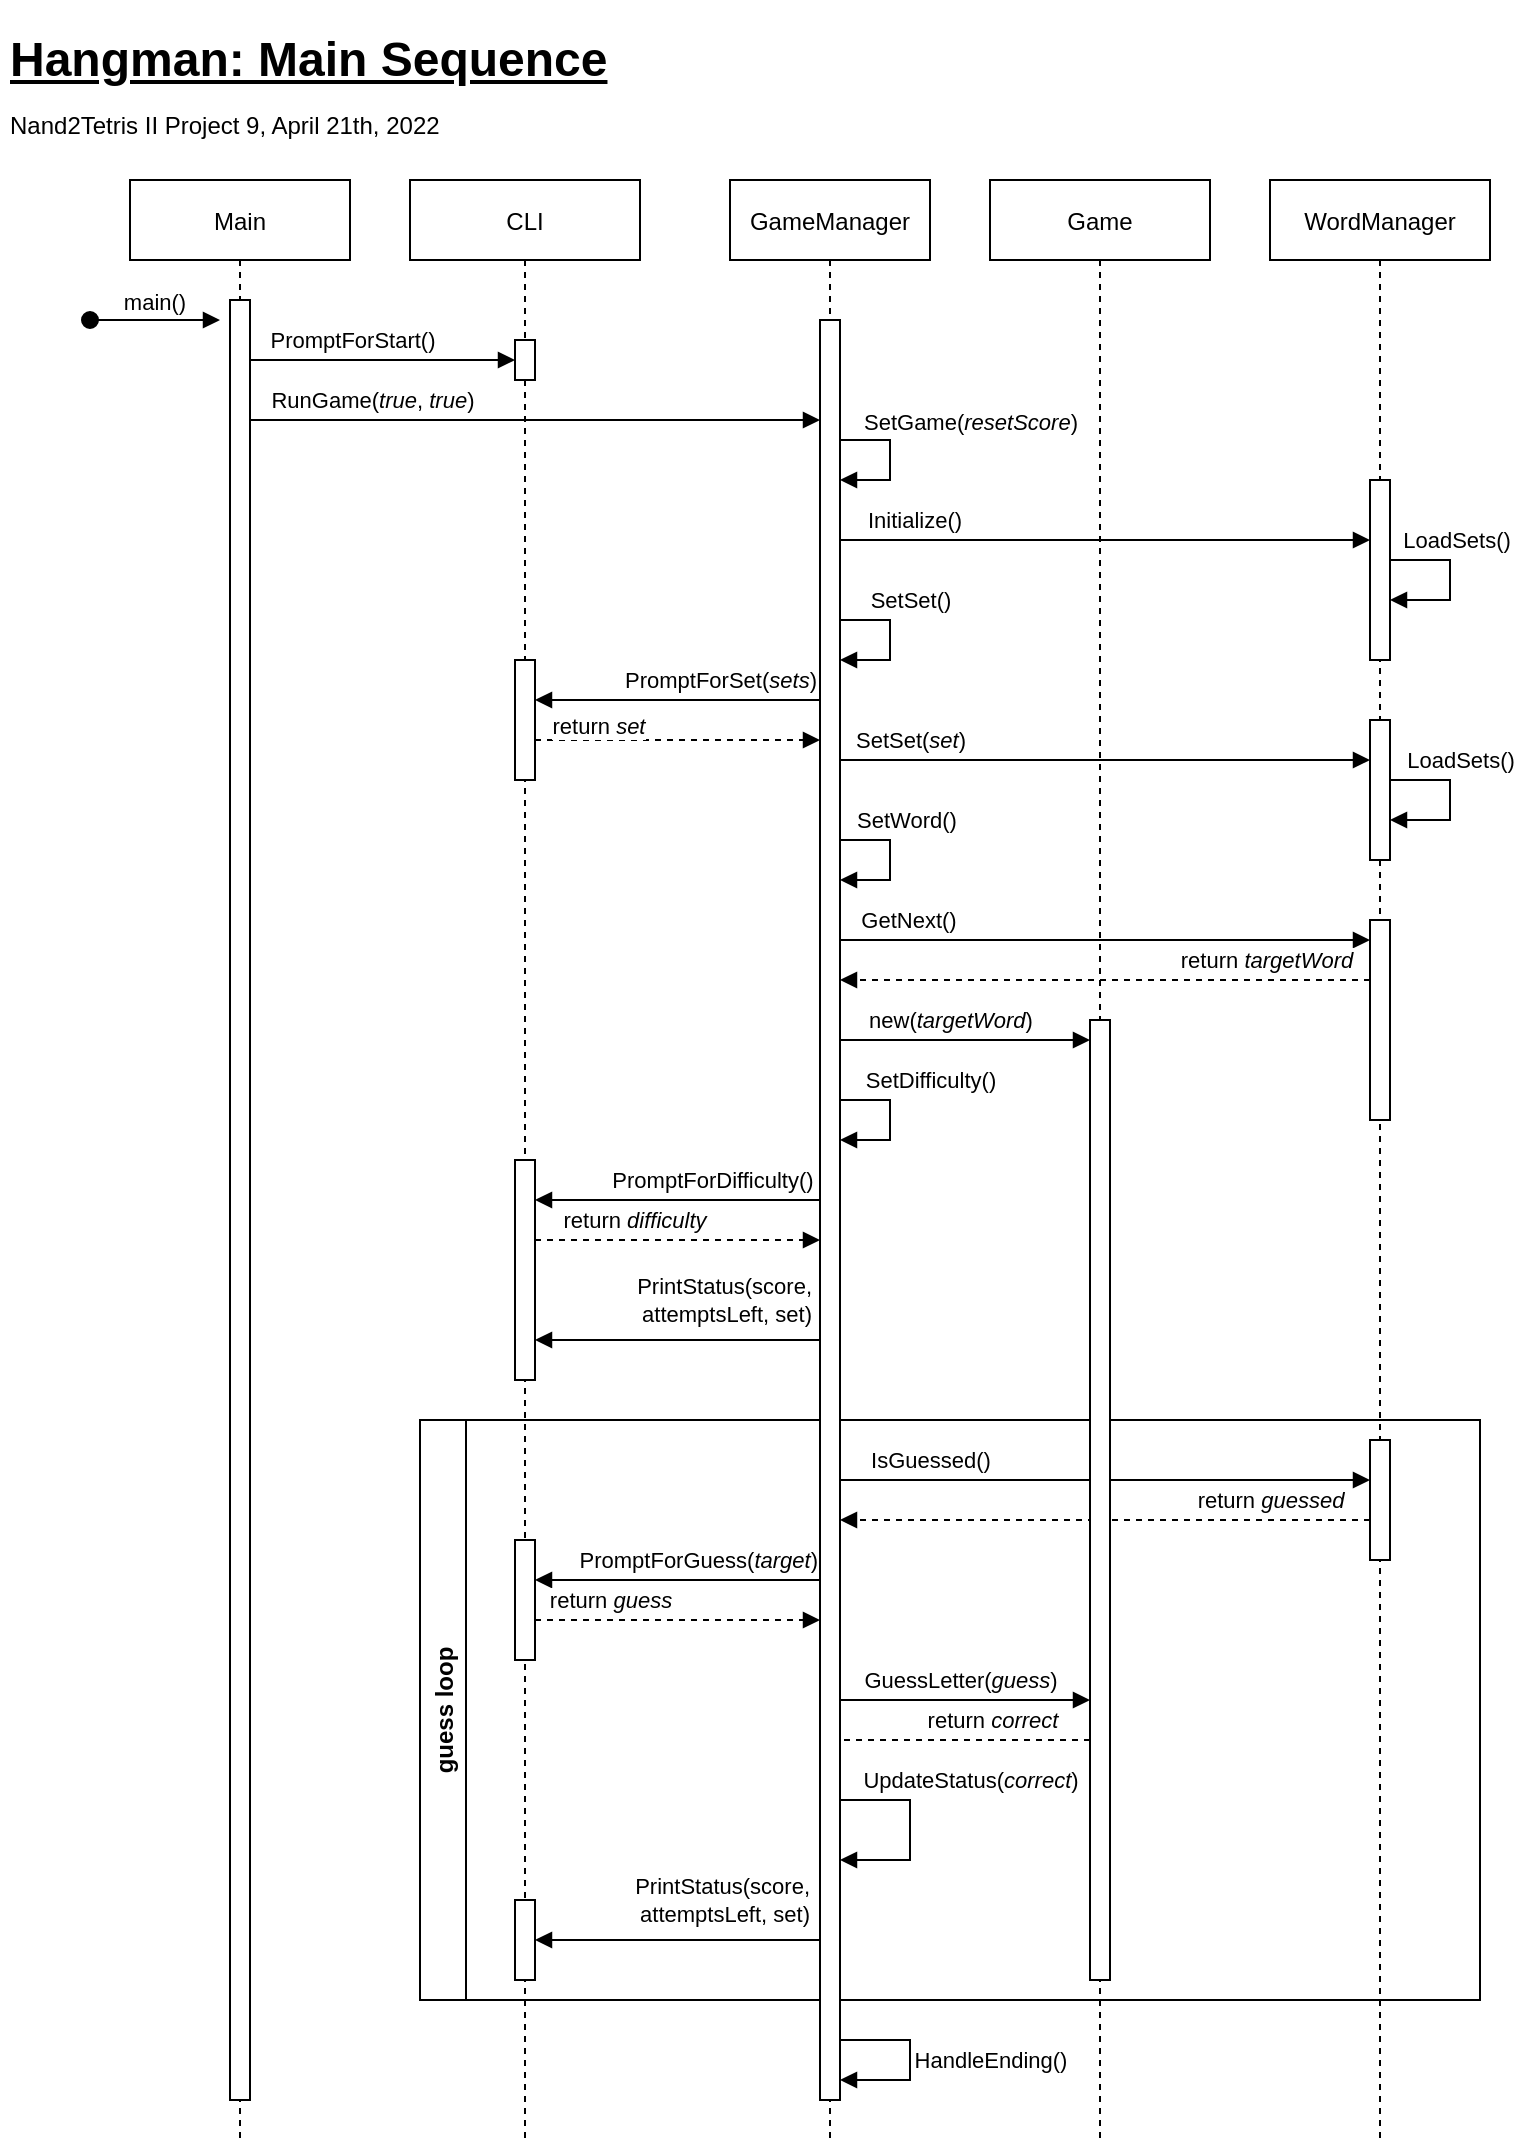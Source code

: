 <mxfile version="18.0.1" type="device"><diagram id="kgpKYQtTHZ0yAKxKKP6v" name="Page-1"><mxGraphModel dx="526" dy="271" grid="1" gridSize="10" guides="1" tooltips="1" connect="1" arrows="1" fold="1" page="1" pageScale="1" pageWidth="850" pageHeight="1100" background="#FFFFFF" math="0" shadow="0"><root><mxCell id="0"/><mxCell id="1" parent="0"/><mxCell id="JcwDwv0yqJg927NMZ2wT-63" style="edgeStyle=orthogonalEdgeStyle;rounded=0;orthogonalLoop=1;jettySize=auto;html=1;endArrow=block;endFill=1;dashed=1;" edge="1" parent="1" source="JcwDwv0yqJg927NMZ2wT-60"><mxGeometry relative="1" as="geometry"><mxPoint x="440.0" y="770" as="targetPoint"/><Array as="points"><mxPoint x="670" y="770"/><mxPoint x="670" y="770"/></Array></mxGeometry></mxCell><mxCell id="JcwDwv0yqJg927NMZ2wT-64" value="return &lt;i&gt;guessed&lt;/i&gt;" style="edgeLabel;html=1;align=center;verticalAlign=middle;resizable=0;points=[];" vertex="1" connectable="0" parent="JcwDwv0yqJg927NMZ2wT-63"><mxGeometry x="-0.26" relative="1" as="geometry"><mxPoint x="48" y="-10" as="offset"/></mxGeometry></mxCell><mxCell id="JcwDwv0yqJg927NMZ2wT-61" value="" style="edgeStyle=orthogonalEdgeStyle;rounded=0;orthogonalLoop=1;jettySize=auto;html=1;endArrow=block;endFill=1;" edge="1" parent="1" target="JcwDwv0yqJg927NMZ2wT-60"><mxGeometry relative="1" as="geometry"><mxPoint x="440.0" y="750" as="sourcePoint"/><Array as="points"><mxPoint x="660" y="750"/><mxPoint x="660" y="750"/></Array></mxGeometry></mxCell><mxCell id="JcwDwv0yqJg927NMZ2wT-62" value="IsGuessed()" style="edgeLabel;html=1;align=center;verticalAlign=middle;resizable=0;points=[];" vertex="1" connectable="0" parent="JcwDwv0yqJg927NMZ2wT-61"><mxGeometry x="-0.406" y="-4" relative="1" as="geometry"><mxPoint x="-34" y="-14" as="offset"/></mxGeometry></mxCell><mxCell id="JcwDwv0yqJg927NMZ2wT-2" style="edgeStyle=orthogonalEdgeStyle;rounded=0;orthogonalLoop=1;jettySize=auto;html=1;endArrow=block;endFill=1;" edge="1" parent="1" source="cIvOiX0JEtXsdzeSDZii-9" target="cIvOiX0JEtXsdzeSDZii-20"><mxGeometry relative="1" as="geometry"><Array as="points"><mxPoint x="260" y="220"/><mxPoint x="260" y="220"/></Array></mxGeometry></mxCell><mxCell id="JcwDwv0yqJg927NMZ2wT-3" value="RunGame(&lt;i&gt;true&lt;/i&gt;, &lt;i&gt;true&lt;/i&gt;)" style="edgeLabel;html=1;align=center;verticalAlign=middle;resizable=0;points=[];" vertex="1" connectable="0" parent="JcwDwv0yqJg927NMZ2wT-2"><mxGeometry x="-0.113" y="1" relative="1" as="geometry"><mxPoint x="-66" y="-9" as="offset"/></mxGeometry></mxCell><mxCell id="cIvOiX0JEtXsdzeSDZii-77" value="guess loop" style="swimlane;horizontal=0;labelBackgroundColor=none;fillColor=none;shadow=0;" parent="1" vertex="1"><mxGeometry x="230" y="720" width="530" height="290" as="geometry"/></mxCell><mxCell id="JcwDwv0yqJg927NMZ2wT-73" style="edgeStyle=orthogonalEdgeStyle;rounded=0;orthogonalLoop=1;jettySize=auto;html=1;endArrow=block;endFill=1;dashed=1;" edge="1" parent="cIvOiX0JEtXsdzeSDZii-77" source="JcwDwv0yqJg927NMZ2wT-44"><mxGeometry relative="1" as="geometry"><mxPoint x="330.0" y="140" as="sourcePoint"/><mxPoint x="200.0" y="160" as="targetPoint"/><Array as="points"><mxPoint x="300" y="160"/><mxPoint x="300" y="160"/></Array></mxGeometry></mxCell><mxCell id="JcwDwv0yqJg927NMZ2wT-74" value="return &lt;i&gt;correct&lt;/i&gt;" style="edgeLabel;html=1;align=center;verticalAlign=middle;resizable=0;points=[];" vertex="1" connectable="0" parent="JcwDwv0yqJg927NMZ2wT-73"><mxGeometry x="-0.266" relative="1" as="geometry"><mxPoint y="-10" as="offset"/></mxGeometry></mxCell><mxCell id="cIvOiX0JEtXsdzeSDZii-73" value="&lt;h1&gt;&lt;span&gt;&lt;u&gt;Hangman: Main Sequence&lt;br&gt;&lt;/u&gt;&lt;/span&gt;&lt;span style=&quot;font-size: 12px ; font-weight: normal&quot;&gt;Nand2Tetris II Project 9, April 21th, 2022&lt;/span&gt;&lt;/h1&gt;" style="text;html=1;strokeColor=none;fillColor=none;spacing=5;spacingTop=-20;whiteSpace=wrap;overflow=hidden;rounded=0;align=left;" parent="1" vertex="1"><mxGeometry x="20" y="20" width="360" height="70" as="geometry"/></mxCell><mxCell id="cIvOiX0JEtXsdzeSDZii-5" value="Main" style="shape=umlLifeline;perimeter=lifelinePerimeter;container=1;collapsible=0;recursiveResize=0;rounded=0;shadow=0;strokeWidth=1;" parent="1" vertex="1"><mxGeometry x="85" y="100" width="110" height="980" as="geometry"/></mxCell><mxCell id="cIvOiX0JEtXsdzeSDZii-7" value="main()" style="verticalAlign=bottom;startArrow=oval;endArrow=block;startSize=8;shadow=0;strokeWidth=1;" parent="cIvOiX0JEtXsdzeSDZii-5" edge="1"><mxGeometry relative="1" as="geometry"><mxPoint x="-20" y="70" as="sourcePoint"/><mxPoint x="45" y="70" as="targetPoint"/></mxGeometry></mxCell><mxCell id="cIvOiX0JEtXsdzeSDZii-9" value="" style="rounded=0;whiteSpace=wrap;html=1;" parent="cIvOiX0JEtXsdzeSDZii-5" vertex="1"><mxGeometry x="50" y="60" width="10" height="900" as="geometry"/></mxCell><mxCell id="cIvOiX0JEtXsdzeSDZii-27" value="" style="edgeStyle=orthogonalEdgeStyle;rounded=0;orthogonalLoop=1;jettySize=auto;html=1;endArrow=block;endFill=1;" parent="1" source="cIvOiX0JEtXsdzeSDZii-9" target="cIvOiX0JEtXsdzeSDZii-16" edge="1"><mxGeometry relative="1" as="geometry"><mxPoint x="390" y="220" as="targetPoint"/><Array as="points"><mxPoint x="220" y="190"/><mxPoint x="220" y="190"/></Array></mxGeometry></mxCell><mxCell id="cIvOiX0JEtXsdzeSDZii-29" value="PromptForStart()" style="edgeLabel;html=1;align=center;verticalAlign=middle;resizable=0;points=[];" parent="cIvOiX0JEtXsdzeSDZii-27" vertex="1" connectable="0"><mxGeometry x="0.056" relative="1" as="geometry"><mxPoint x="-19" y="-10" as="offset"/></mxGeometry></mxCell><mxCell id="3nuBFxr9cyL0pnOWT2aG-1" value="GameManager" style="shape=umlLifeline;perimeter=lifelinePerimeter;container=1;collapsible=0;recursiveResize=0;rounded=0;shadow=0;strokeWidth=1;" parent="1" vertex="1"><mxGeometry x="385" y="100" width="100" height="980" as="geometry"/></mxCell><mxCell id="cIvOiX0JEtXsdzeSDZii-20" value="" style="rounded=0;whiteSpace=wrap;html=1;" parent="3nuBFxr9cyL0pnOWT2aG-1" vertex="1"><mxGeometry x="45" y="70" width="10" height="890" as="geometry"/></mxCell><mxCell id="cIvOiX0JEtXsdzeSDZii-21" value="" style="edgeStyle=orthogonalEdgeStyle;rounded=0;orthogonalLoop=1;jettySize=auto;html=1;endArrow=block;endFill=1;" parent="3nuBFxr9cyL0pnOWT2aG-1" source="cIvOiX0JEtXsdzeSDZii-20" target="cIvOiX0JEtXsdzeSDZii-20" edge="1"><mxGeometry relative="1" as="geometry"><Array as="points"><mxPoint x="80" y="130"/><mxPoint x="80" y="150"/></Array></mxGeometry></mxCell><mxCell id="cIvOiX0JEtXsdzeSDZii-22" value="SetGame(&lt;i&gt;resetScore&lt;/i&gt;)" style="edgeLabel;html=1;align=center;verticalAlign=middle;resizable=0;points=[];" parent="cIvOiX0JEtXsdzeSDZii-21" vertex="1" connectable="0"><mxGeometry x="0.077" y="1" relative="1" as="geometry"><mxPoint x="39" y="-22" as="offset"/></mxGeometry></mxCell><mxCell id="JcwDwv0yqJg927NMZ2wT-4" style="edgeStyle=orthogonalEdgeStyle;rounded=0;orthogonalLoop=1;jettySize=auto;html=1;endArrow=block;endFill=1;" edge="1" parent="3nuBFxr9cyL0pnOWT2aG-1" source="cIvOiX0JEtXsdzeSDZii-20" target="cIvOiX0JEtXsdzeSDZii-20"><mxGeometry relative="1" as="geometry"><Array as="points"><mxPoint x="80" y="220"/><mxPoint x="80" y="240"/></Array></mxGeometry></mxCell><mxCell id="JcwDwv0yqJg927NMZ2wT-5" value="SetSet()" style="edgeLabel;html=1;align=center;verticalAlign=middle;resizable=0;points=[];" vertex="1" connectable="0" parent="JcwDwv0yqJg927NMZ2wT-4"><mxGeometry x="-0.727" y="2" relative="1" as="geometry"><mxPoint x="25" y="-8" as="offset"/></mxGeometry></mxCell><mxCell id="JcwDwv0yqJg927NMZ2wT-22" style="edgeStyle=orthogonalEdgeStyle;rounded=0;orthogonalLoop=1;jettySize=auto;html=1;endArrow=block;endFill=1;" edge="1" parent="3nuBFxr9cyL0pnOWT2aG-1" source="cIvOiX0JEtXsdzeSDZii-20" target="cIvOiX0JEtXsdzeSDZii-20"><mxGeometry relative="1" as="geometry"><mxPoint x="55" y="350.0" as="sourcePoint"/><mxPoint x="55" y="380.0" as="targetPoint"/><Array as="points"><mxPoint x="80" y="330"/><mxPoint x="80" y="350"/></Array></mxGeometry></mxCell><mxCell id="JcwDwv0yqJg927NMZ2wT-23" value="SetWord()" style="edgeLabel;html=1;align=center;verticalAlign=middle;resizable=0;points=[];" vertex="1" connectable="0" parent="JcwDwv0yqJg927NMZ2wT-22"><mxGeometry x="-0.727" y="2" relative="1" as="geometry"><mxPoint x="23" y="-8" as="offset"/></mxGeometry></mxCell><mxCell id="JcwDwv0yqJg927NMZ2wT-47" style="edgeStyle=orthogonalEdgeStyle;rounded=0;orthogonalLoop=1;jettySize=auto;html=1;endArrow=block;endFill=1;" edge="1" parent="3nuBFxr9cyL0pnOWT2aG-1" source="cIvOiX0JEtXsdzeSDZii-20" target="cIvOiX0JEtXsdzeSDZii-20"><mxGeometry relative="1" as="geometry"><Array as="points"><mxPoint x="80" y="460"/><mxPoint x="80" y="480"/></Array></mxGeometry></mxCell><mxCell id="JcwDwv0yqJg927NMZ2wT-48" value="SetDifficulty()" style="edgeLabel;html=1;align=center;verticalAlign=middle;resizable=0;points=[];" vertex="1" connectable="0" parent="JcwDwv0yqJg927NMZ2wT-47"><mxGeometry x="-0.661" y="2" relative="1" as="geometry"><mxPoint x="33" y="-8" as="offset"/></mxGeometry></mxCell><mxCell id="JcwDwv0yqJg927NMZ2wT-75" style="edgeStyle=orthogonalEdgeStyle;rounded=0;orthogonalLoop=1;jettySize=auto;html=1;endArrow=block;endFill=1;" edge="1" parent="3nuBFxr9cyL0pnOWT2aG-1"><mxGeometry relative="1" as="geometry"><mxPoint x="55.0" y="810" as="sourcePoint"/><mxPoint x="55.0" y="840" as="targetPoint"/><Array as="points"><mxPoint x="90" y="810"/><mxPoint x="90" y="840"/></Array></mxGeometry></mxCell><mxCell id="JcwDwv0yqJg927NMZ2wT-76" value="UpdateStatus(&lt;i&gt;correct&lt;/i&gt;)" style="edgeLabel;html=1;align=center;verticalAlign=middle;resizable=0;points=[];" vertex="1" connectable="0" parent="JcwDwv0yqJg927NMZ2wT-75"><mxGeometry x="-0.506" y="1" relative="1" as="geometry"><mxPoint x="40" y="-9" as="offset"/></mxGeometry></mxCell><mxCell id="JcwDwv0yqJg927NMZ2wT-81" style="edgeStyle=orthogonalEdgeStyle;rounded=0;orthogonalLoop=1;jettySize=auto;html=1;endArrow=block;endFill=1;" edge="1" parent="3nuBFxr9cyL0pnOWT2aG-1" target="cIvOiX0JEtXsdzeSDZii-20"><mxGeometry relative="1" as="geometry"><mxPoint x="55.0" y="950" as="sourcePoint"/><mxPoint x="55.0" y="970" as="targetPoint"/><Array as="points"><mxPoint x="55" y="930"/><mxPoint x="90" y="930"/><mxPoint x="90" y="950"/></Array></mxGeometry></mxCell><mxCell id="JcwDwv0yqJg927NMZ2wT-83" value="HandleEnding()" style="edgeLabel;html=1;align=center;verticalAlign=middle;resizable=0;points=[];" vertex="1" connectable="0" parent="JcwDwv0yqJg927NMZ2wT-81"><mxGeometry x="-0.442" relative="1" as="geometry"><mxPoint x="64" y="10" as="offset"/></mxGeometry></mxCell><mxCell id="3nuBFxr9cyL0pnOWT2aG-5" value="CLI" style="shape=umlLifeline;perimeter=lifelinePerimeter;container=1;collapsible=0;recursiveResize=0;rounded=0;shadow=0;strokeWidth=1;" parent="1" vertex="1"><mxGeometry x="225" y="100" width="115" height="980" as="geometry"/></mxCell><mxCell id="cIvOiX0JEtXsdzeSDZii-16" value="" style="rounded=0;whiteSpace=wrap;html=1;" parent="3nuBFxr9cyL0pnOWT2aG-5" vertex="1"><mxGeometry x="52.5" y="80" width="10" height="20" as="geometry"/></mxCell><mxCell id="JcwDwv0yqJg927NMZ2wT-26" value="" style="whiteSpace=wrap;html=1;rounded=0;" vertex="1" parent="3nuBFxr9cyL0pnOWT2aG-5"><mxGeometry x="52.5" y="240" width="10" height="60" as="geometry"/></mxCell><mxCell id="JcwDwv0yqJg927NMZ2wT-49" value="" style="whiteSpace=wrap;html=1;rounded=0;" vertex="1" parent="3nuBFxr9cyL0pnOWT2aG-5"><mxGeometry x="52.5" y="490" width="10" height="110" as="geometry"/></mxCell><mxCell id="JcwDwv0yqJg927NMZ2wT-65" value="" style="whiteSpace=wrap;html=1;rounded=0;" vertex="1" parent="3nuBFxr9cyL0pnOWT2aG-5"><mxGeometry x="52.5" y="680" width="10" height="60" as="geometry"/></mxCell><mxCell id="JcwDwv0yqJg927NMZ2wT-78" value="" style="whiteSpace=wrap;html=1;rounded=0;" vertex="1" parent="3nuBFxr9cyL0pnOWT2aG-5"><mxGeometry x="52.5" y="860" width="10" height="40" as="geometry"/></mxCell><mxCell id="cIvOiX0JEtXsdzeSDZii-1" value="Game" style="shape=umlLifeline;perimeter=lifelinePerimeter;container=1;collapsible=0;recursiveResize=0;rounded=0;shadow=0;strokeWidth=1;" parent="1" vertex="1"><mxGeometry x="515" y="100" width="110" height="980" as="geometry"/></mxCell><mxCell id="JcwDwv0yqJg927NMZ2wT-44" value="" style="whiteSpace=wrap;html=1;rounded=0;" vertex="1" parent="cIvOiX0JEtXsdzeSDZii-1"><mxGeometry x="50" y="420" width="10" height="480" as="geometry"/></mxCell><mxCell id="JcwDwv0yqJg927NMZ2wT-71" style="edgeStyle=orthogonalEdgeStyle;rounded=0;orthogonalLoop=1;jettySize=auto;html=1;endArrow=block;endFill=1;" edge="1" parent="cIvOiX0JEtXsdzeSDZii-1" target="JcwDwv0yqJg927NMZ2wT-44"><mxGeometry relative="1" as="geometry"><mxPoint x="-75.0" y="770" as="sourcePoint"/><mxPoint x="60.0" y="770" as="targetPoint"/><Array as="points"><mxPoint x="-75" y="760"/></Array></mxGeometry></mxCell><mxCell id="JcwDwv0yqJg927NMZ2wT-72" value="GuessLetter(&lt;i&gt;guess&lt;/i&gt;)" style="edgeLabel;html=1;align=center;verticalAlign=middle;resizable=0;points=[];" vertex="1" connectable="0" parent="JcwDwv0yqJg927NMZ2wT-71"><mxGeometry x="-0.199" y="1" relative="1" as="geometry"><mxPoint x="16" y="-9" as="offset"/></mxGeometry></mxCell><mxCell id="cIvOiX0JEtXsdzeSDZii-3" value="WordManager" style="shape=umlLifeline;perimeter=lifelinePerimeter;container=1;collapsible=0;recursiveResize=0;rounded=0;shadow=0;strokeWidth=1;" parent="1" vertex="1"><mxGeometry x="655" y="100" width="110" height="980" as="geometry"/></mxCell><mxCell id="JcwDwv0yqJg927NMZ2wT-33" value="" style="whiteSpace=wrap;html=1;rounded=0;" vertex="1" parent="cIvOiX0JEtXsdzeSDZii-3"><mxGeometry x="50" y="270" width="10" height="70" as="geometry"/></mxCell><mxCell id="JcwDwv0yqJg927NMZ2wT-7" value="" style="whiteSpace=wrap;html=1;rounded=0;" vertex="1" parent="cIvOiX0JEtXsdzeSDZii-3"><mxGeometry x="50" y="150" width="10" height="90" as="geometry"/></mxCell><mxCell id="JcwDwv0yqJg927NMZ2wT-14" style="edgeStyle=orthogonalEdgeStyle;rounded=0;orthogonalLoop=1;jettySize=auto;html=1;endArrow=block;endFill=1;" edge="1" parent="cIvOiX0JEtXsdzeSDZii-3" source="JcwDwv0yqJg927NMZ2wT-7" target="JcwDwv0yqJg927NMZ2wT-7"><mxGeometry relative="1" as="geometry"><Array as="points"><mxPoint x="90" y="190"/><mxPoint x="90" y="210"/></Array></mxGeometry></mxCell><mxCell id="JcwDwv0yqJg927NMZ2wT-16" value="LoadSets()" style="edgeLabel;html=1;align=center;verticalAlign=middle;resizable=0;points=[];" vertex="1" connectable="0" parent="JcwDwv0yqJg927NMZ2wT-14"><mxGeometry x="-0.694" y="2" relative="1" as="geometry"><mxPoint x="21" y="-8" as="offset"/></mxGeometry></mxCell><mxCell id="JcwDwv0yqJg927NMZ2wT-36" style="edgeStyle=orthogonalEdgeStyle;rounded=0;orthogonalLoop=1;jettySize=auto;html=1;endArrow=block;endFill=1;" edge="1" parent="cIvOiX0JEtXsdzeSDZii-3" source="JcwDwv0yqJg927NMZ2wT-33" target="JcwDwv0yqJg927NMZ2wT-33"><mxGeometry relative="1" as="geometry"><Array as="points"><mxPoint x="90" y="300"/><mxPoint x="90" y="320"/></Array></mxGeometry></mxCell><mxCell id="JcwDwv0yqJg927NMZ2wT-37" value="LoadSets()" style="edgeLabel;html=1;align=center;verticalAlign=middle;resizable=0;points=[];" vertex="1" connectable="0" parent="JcwDwv0yqJg927NMZ2wT-36"><mxGeometry x="-0.562" y="1" relative="1" as="geometry"><mxPoint x="17" y="-9" as="offset"/></mxGeometry></mxCell><mxCell id="JcwDwv0yqJg927NMZ2wT-39" value="" style="whiteSpace=wrap;html=1;rounded=0;" vertex="1" parent="cIvOiX0JEtXsdzeSDZii-3"><mxGeometry x="50" y="370" width="10" height="100" as="geometry"/></mxCell><mxCell id="JcwDwv0yqJg927NMZ2wT-60" value="" style="whiteSpace=wrap;html=1;rounded=0;" vertex="1" parent="cIvOiX0JEtXsdzeSDZii-3"><mxGeometry x="50" y="630" width="10" height="60" as="geometry"/></mxCell><mxCell id="JcwDwv0yqJg927NMZ2wT-8" value="" style="edgeStyle=orthogonalEdgeStyle;rounded=0;orthogonalLoop=1;jettySize=auto;html=1;endArrow=block;endFill=1;" edge="1" parent="1" source="cIvOiX0JEtXsdzeSDZii-20" target="JcwDwv0yqJg927NMZ2wT-7"><mxGeometry relative="1" as="geometry"><Array as="points"><mxPoint x="660" y="280"/><mxPoint x="660" y="280"/></Array></mxGeometry></mxCell><mxCell id="JcwDwv0yqJg927NMZ2wT-9" value="Initialize()" style="edgeLabel;html=1;align=center;verticalAlign=middle;resizable=0;points=[];" vertex="1" connectable="0" parent="JcwDwv0yqJg927NMZ2wT-8"><mxGeometry x="-0.21" y="-1" relative="1" as="geometry"><mxPoint x="-68" y="-11" as="offset"/></mxGeometry></mxCell><mxCell id="JcwDwv0yqJg927NMZ2wT-17" style="edgeStyle=orthogonalEdgeStyle;rounded=0;orthogonalLoop=1;jettySize=auto;html=1;endArrow=block;endFill=1;" edge="1" parent="1" source="cIvOiX0JEtXsdzeSDZii-20" target="JcwDwv0yqJg927NMZ2wT-26"><mxGeometry relative="1" as="geometry"><Array as="points"><mxPoint x="360" y="360"/><mxPoint x="360" y="360"/></Array></mxGeometry></mxCell><mxCell id="JcwDwv0yqJg927NMZ2wT-18" value="PromptForSet(&lt;i&gt;sets&lt;/i&gt;)" style="edgeLabel;html=1;align=center;verticalAlign=middle;resizable=0;points=[];" vertex="1" connectable="0" parent="JcwDwv0yqJg927NMZ2wT-17"><mxGeometry x="0.076" relative="1" as="geometry"><mxPoint x="26" y="-10" as="offset"/></mxGeometry></mxCell><mxCell id="JcwDwv0yqJg927NMZ2wT-19" style="edgeStyle=orthogonalEdgeStyle;rounded=0;orthogonalLoop=1;jettySize=auto;html=1;endArrow=block;endFill=1;dashed=1;" edge="1" parent="1" source="JcwDwv0yqJg927NMZ2wT-26" target="cIvOiX0JEtXsdzeSDZii-20"><mxGeometry relative="1" as="geometry"><Array as="points"><mxPoint x="400" y="380"/><mxPoint x="400" y="380"/></Array></mxGeometry></mxCell><mxCell id="JcwDwv0yqJg927NMZ2wT-20" value="return &lt;i&gt;set&lt;/i&gt;" style="edgeLabel;html=1;align=center;verticalAlign=middle;resizable=0;points=[];" vertex="1" connectable="0" parent="JcwDwv0yqJg927NMZ2wT-19"><mxGeometry x="0.114" y="-2" relative="1" as="geometry"><mxPoint x="-48" y="-9" as="offset"/></mxGeometry></mxCell><mxCell id="JcwDwv0yqJg927NMZ2wT-34" value="" style="edgeStyle=orthogonalEdgeStyle;rounded=0;orthogonalLoop=1;jettySize=auto;html=1;endArrow=block;endFill=1;" edge="1" parent="1" source="cIvOiX0JEtXsdzeSDZii-20" target="JcwDwv0yqJg927NMZ2wT-33"><mxGeometry relative="1" as="geometry"><Array as="points"><mxPoint x="700" y="390"/><mxPoint x="700" y="390"/></Array></mxGeometry></mxCell><mxCell id="JcwDwv0yqJg927NMZ2wT-35" value="SetSet(&lt;i&gt;set&lt;/i&gt;)" style="edgeLabel;html=1;align=center;verticalAlign=middle;resizable=0;points=[];" vertex="1" connectable="0" parent="JcwDwv0yqJg927NMZ2wT-34"><mxGeometry x="-0.541" y="1" relative="1" as="geometry"><mxPoint x="-26" y="-9" as="offset"/></mxGeometry></mxCell><mxCell id="JcwDwv0yqJg927NMZ2wT-40" value="" style="edgeStyle=orthogonalEdgeStyle;rounded=0;orthogonalLoop=1;jettySize=auto;html=1;endArrow=block;endFill=1;" edge="1" parent="1" source="cIvOiX0JEtXsdzeSDZii-20" target="JcwDwv0yqJg927NMZ2wT-39"><mxGeometry relative="1" as="geometry"><Array as="points"><mxPoint x="530" y="480"/><mxPoint x="530" y="480"/></Array></mxGeometry></mxCell><mxCell id="JcwDwv0yqJg927NMZ2wT-41" value="GetNext()" style="edgeLabel;html=1;align=center;verticalAlign=middle;resizable=0;points=[];" vertex="1" connectable="0" parent="JcwDwv0yqJg927NMZ2wT-40"><mxGeometry x="-0.744" y="-3" relative="1" as="geometry"><mxPoint y="-13" as="offset"/></mxGeometry></mxCell><mxCell id="JcwDwv0yqJg927NMZ2wT-42" style="edgeStyle=orthogonalEdgeStyle;rounded=0;orthogonalLoop=1;jettySize=auto;html=1;endArrow=block;endFill=1;dashed=1;" edge="1" parent="1" source="JcwDwv0yqJg927NMZ2wT-39" target="cIvOiX0JEtXsdzeSDZii-20"><mxGeometry relative="1" as="geometry"><Array as="points"><mxPoint x="590" y="500"/><mxPoint x="590" y="500"/></Array></mxGeometry></mxCell><mxCell id="JcwDwv0yqJg927NMZ2wT-43" value="return &lt;i&gt;targetWord&lt;/i&gt;" style="edgeLabel;html=1;align=center;verticalAlign=middle;resizable=0;points=[];" vertex="1" connectable="0" parent="JcwDwv0yqJg927NMZ2wT-42"><mxGeometry x="-0.604" y="1" relative="1" as="geometry"><mxPoint y="-11" as="offset"/></mxGeometry></mxCell><mxCell id="JcwDwv0yqJg927NMZ2wT-45" value="" style="edgeStyle=orthogonalEdgeStyle;rounded=0;orthogonalLoop=1;jettySize=auto;html=1;endArrow=block;endFill=1;" edge="1" parent="1" source="cIvOiX0JEtXsdzeSDZii-20" target="JcwDwv0yqJg927NMZ2wT-44"><mxGeometry relative="1" as="geometry"><Array as="points"><mxPoint x="540" y="530"/><mxPoint x="540" y="530"/></Array></mxGeometry></mxCell><mxCell id="JcwDwv0yqJg927NMZ2wT-46" value="new(&lt;i&gt;targetWord&lt;/i&gt;)" style="edgeLabel;html=1;align=center;verticalAlign=middle;resizable=0;points=[];" vertex="1" connectable="0" parent="JcwDwv0yqJg927NMZ2wT-45"><mxGeometry x="0.31" relative="1" as="geometry"><mxPoint x="-27" y="-10" as="offset"/></mxGeometry></mxCell><mxCell id="JcwDwv0yqJg927NMZ2wT-50" value="" style="edgeStyle=orthogonalEdgeStyle;rounded=0;orthogonalLoop=1;jettySize=auto;html=1;endArrow=block;endFill=1;" edge="1" parent="1" source="cIvOiX0JEtXsdzeSDZii-20" target="JcwDwv0yqJg927NMZ2wT-49"><mxGeometry relative="1" as="geometry"><Array as="points"><mxPoint x="370" y="610"/><mxPoint x="370" y="610"/></Array></mxGeometry></mxCell><mxCell id="JcwDwv0yqJg927NMZ2wT-54" value="PromptForDifficulty()" style="edgeLabel;html=1;align=center;verticalAlign=middle;resizable=0;points=[];" vertex="1" connectable="0" parent="JcwDwv0yqJg927NMZ2wT-50"><mxGeometry x="0.055" relative="1" as="geometry"><mxPoint x="21" y="-10" as="offset"/></mxGeometry></mxCell><mxCell id="JcwDwv0yqJg927NMZ2wT-55" style="edgeStyle=orthogonalEdgeStyle;rounded=0;orthogonalLoop=1;jettySize=auto;html=1;endArrow=block;endFill=1;dashed=1;" edge="1" parent="1" source="JcwDwv0yqJg927NMZ2wT-49" target="cIvOiX0JEtXsdzeSDZii-20"><mxGeometry relative="1" as="geometry"><Array as="points"><mxPoint x="380" y="630"/><mxPoint x="380" y="630"/></Array></mxGeometry></mxCell><mxCell id="JcwDwv0yqJg927NMZ2wT-56" value="return &lt;i&gt;difficulty&lt;/i&gt;" style="edgeLabel;html=1;align=center;verticalAlign=middle;resizable=0;points=[];" vertex="1" connectable="0" parent="JcwDwv0yqJg927NMZ2wT-55"><mxGeometry x="-0.335" y="1" relative="1" as="geometry"><mxPoint x="2" y="-9" as="offset"/></mxGeometry></mxCell><mxCell id="JcwDwv0yqJg927NMZ2wT-58" style="edgeStyle=orthogonalEdgeStyle;rounded=0;orthogonalLoop=1;jettySize=auto;html=1;endArrow=block;endFill=1;" edge="1" parent="1" source="cIvOiX0JEtXsdzeSDZii-20" target="JcwDwv0yqJg927NMZ2wT-49"><mxGeometry relative="1" as="geometry"><Array as="points"><mxPoint x="360" y="680"/><mxPoint x="360" y="680"/></Array></mxGeometry></mxCell><mxCell id="JcwDwv0yqJg927NMZ2wT-59" value="PrintStatus(score,&lt;br&gt;&amp;nbsp; &amp;nbsp; &amp;nbsp;attemptsLeft, set)" style="edgeLabel;html=1;align=right;verticalAlign=middle;resizable=0;points=[];" vertex="1" connectable="0" parent="JcwDwv0yqJg927NMZ2wT-58"><mxGeometry x="-0.199" y="-2" relative="1" as="geometry"><mxPoint x="53" y="-18" as="offset"/></mxGeometry></mxCell><mxCell id="JcwDwv0yqJg927NMZ2wT-66" value="" style="edgeStyle=orthogonalEdgeStyle;rounded=0;orthogonalLoop=1;jettySize=auto;html=1;endArrow=block;endFill=1;" edge="1" parent="1" source="cIvOiX0JEtXsdzeSDZii-20" target="JcwDwv0yqJg927NMZ2wT-65"><mxGeometry relative="1" as="geometry"><mxPoint x="440.0" y="810" as="sourcePoint"/><Array as="points"><mxPoint x="330" y="800"/><mxPoint x="330" y="800"/></Array></mxGeometry></mxCell><mxCell id="JcwDwv0yqJg927NMZ2wT-68" value="PromptForGuess(&lt;i&gt;target&lt;/i&gt;)" style="edgeLabel;html=1;align=right;verticalAlign=middle;resizable=0;points=[];" vertex="1" connectable="0" parent="JcwDwv0yqJg927NMZ2wT-66"><mxGeometry x="0.115" y="-1" relative="1" as="geometry"><mxPoint x="79" y="-9" as="offset"/></mxGeometry></mxCell><mxCell id="JcwDwv0yqJg927NMZ2wT-69" style="edgeStyle=orthogonalEdgeStyle;rounded=0;orthogonalLoop=1;jettySize=auto;html=1;dashed=1;endArrow=block;endFill=1;" edge="1" parent="1" source="JcwDwv0yqJg927NMZ2wT-65" target="cIvOiX0JEtXsdzeSDZii-20"><mxGeometry relative="1" as="geometry"><mxPoint x="440.0" y="830" as="targetPoint"/><Array as="points"><mxPoint x="360" y="820"/><mxPoint x="360" y="820"/></Array></mxGeometry></mxCell><mxCell id="JcwDwv0yqJg927NMZ2wT-70" value="return &lt;i&gt;guess&lt;/i&gt;" style="edgeLabel;html=1;align=center;verticalAlign=middle;resizable=0;points=[];" vertex="1" connectable="0" parent="JcwDwv0yqJg927NMZ2wT-69"><mxGeometry x="0.046" y="-1" relative="1" as="geometry"><mxPoint x="-37" y="-11" as="offset"/></mxGeometry></mxCell><mxCell id="JcwDwv0yqJg927NMZ2wT-79" value="" style="edgeStyle=orthogonalEdgeStyle;rounded=0;orthogonalLoop=1;jettySize=auto;html=1;endArrow=block;endFill=1;" edge="1" parent="1" source="cIvOiX0JEtXsdzeSDZii-20" target="JcwDwv0yqJg927NMZ2wT-78"><mxGeometry relative="1" as="geometry"><mxPoint x="440.0" y="1000" as="sourcePoint"/><Array as="points"><mxPoint x="390" y="980"/><mxPoint x="390" y="980"/></Array></mxGeometry></mxCell><mxCell id="JcwDwv0yqJg927NMZ2wT-80" value="PrintStatus(score,&lt;br&gt;&lt;div style=&quot;&quot;&gt;&amp;nbsp; &amp;nbsp; &amp;nbsp; &amp;nbsp; &amp;nbsp; &amp;nbsp; &amp;nbsp; &amp;nbsp;attemptsLeft, set)&lt;/div&gt;" style="edgeLabel;html=1;align=right;verticalAlign=middle;resizable=0;points=[];" vertex="1" connectable="0" parent="JcwDwv0yqJg927NMZ2wT-79"><mxGeometry x="0.208" y="-1" relative="1" as="geometry"><mxPoint x="81" y="-19" as="offset"/></mxGeometry></mxCell></root></mxGraphModel></diagram></mxfile>